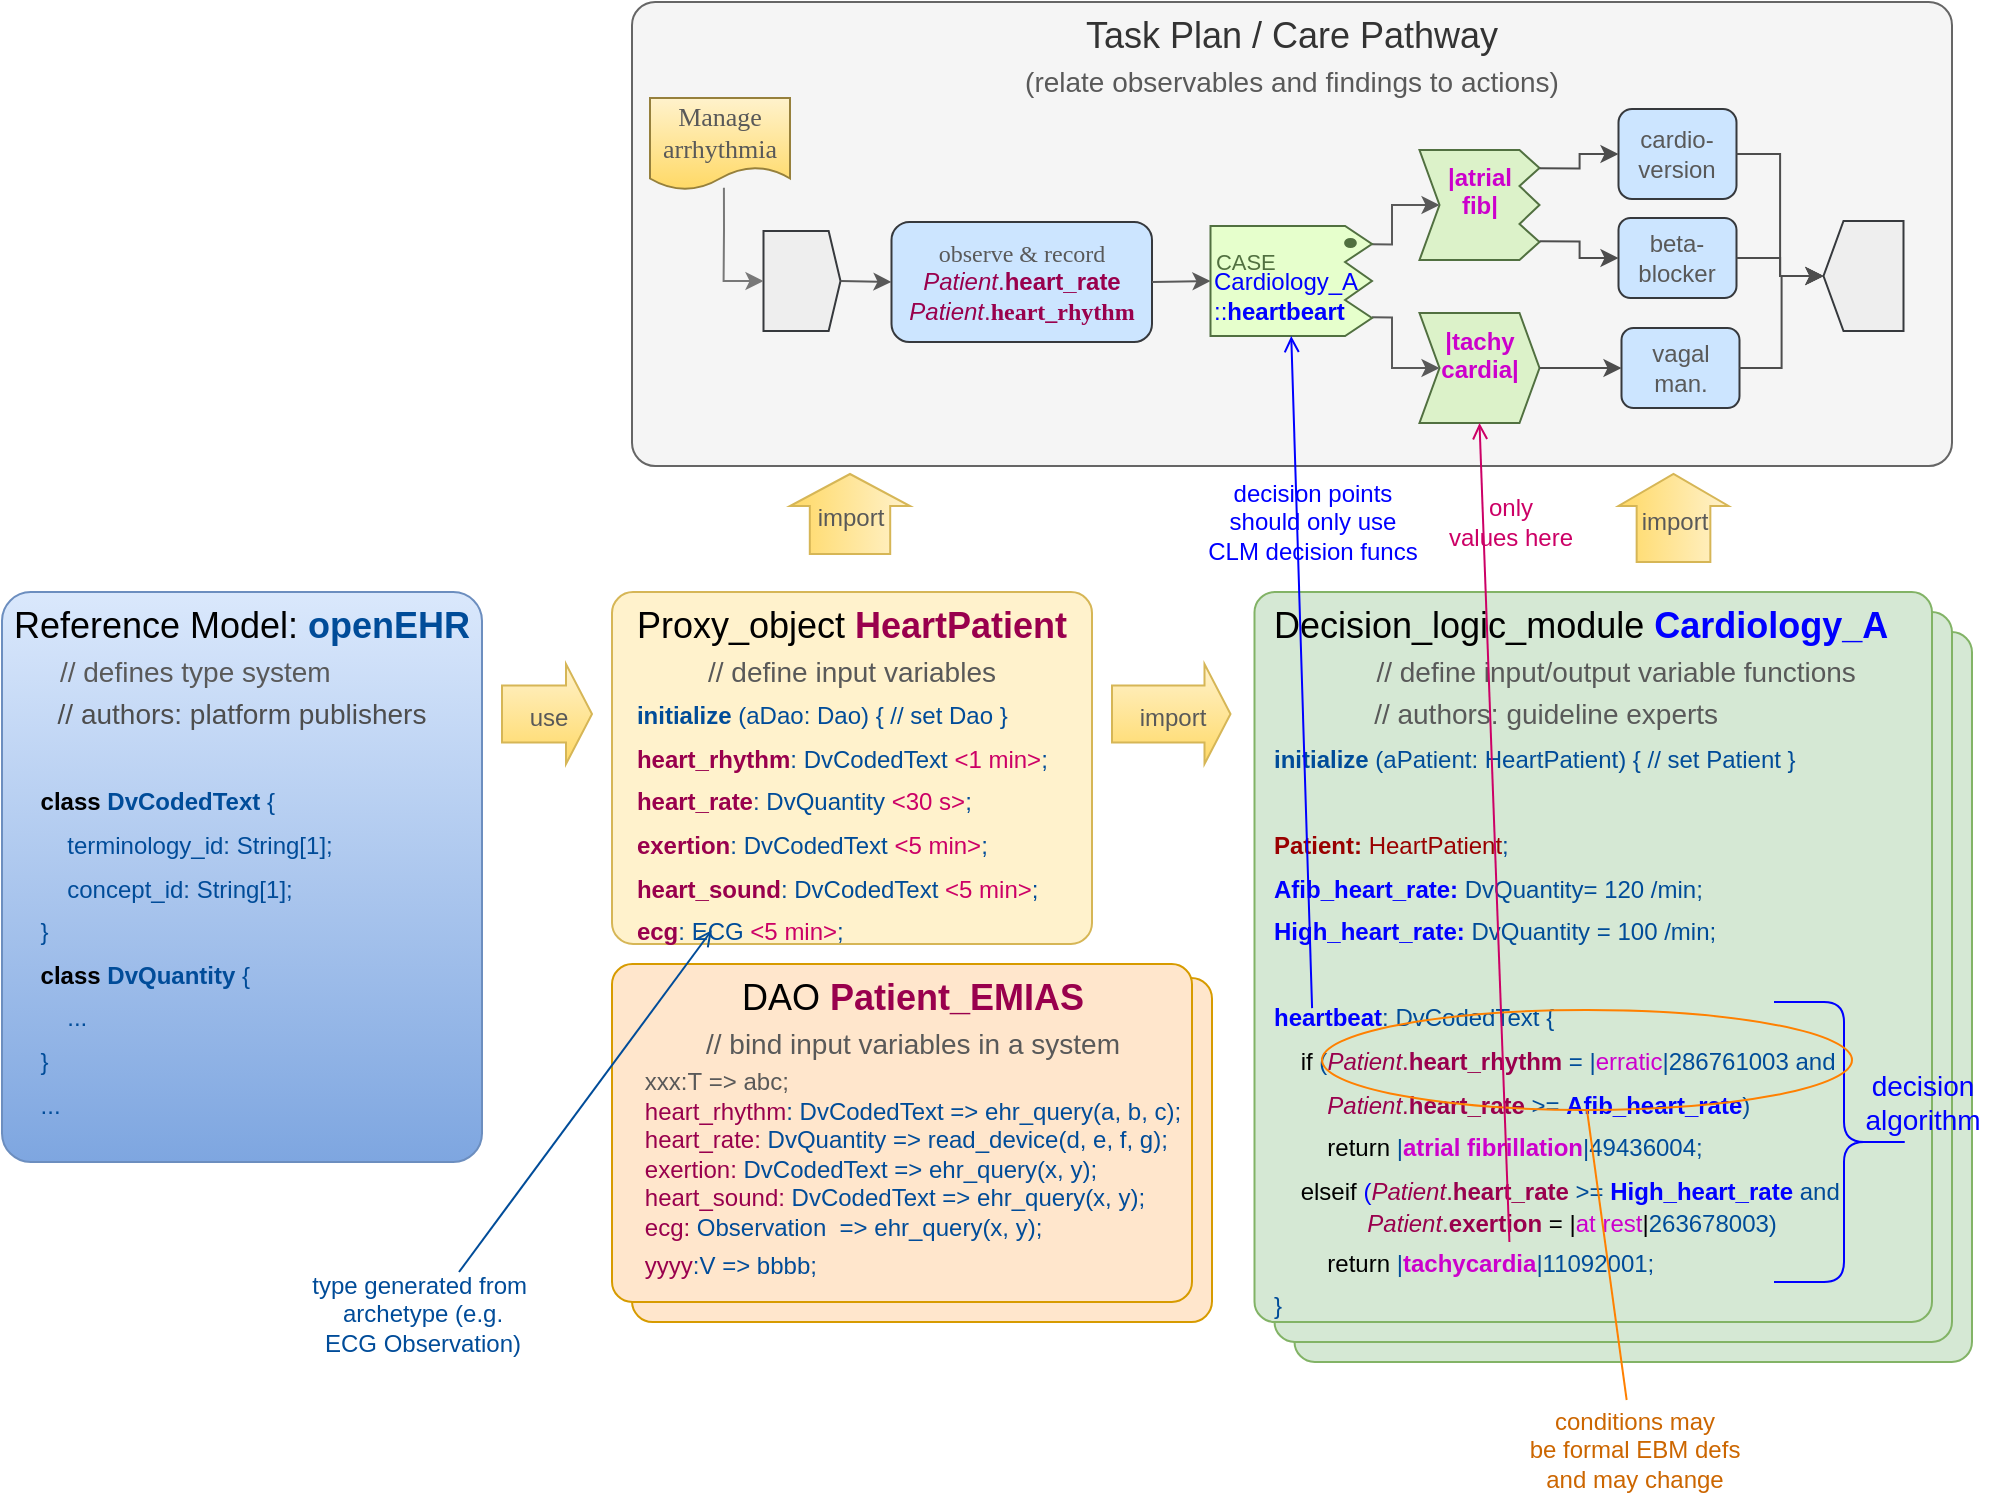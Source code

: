 <mxfile version="12.6.5" type="device"><diagram id="-mjmxiD4SZ3i_Z-_ZSI0" name="Page-1"><mxGraphModel dx="1368" dy="816" grid="1" gridSize="10" guides="1" tooltips="1" connect="1" arrows="1" fold="1" page="1" pageScale="1" pageWidth="1169" pageHeight="827" math="0" shadow="0"><root><mxCell id="0"/><mxCell id="1" parent="0"/><mxCell id="dO6ojmiXCGP0qlEIDVPj-22" value="" style="rounded=1;whiteSpace=wrap;html=1;fontSize=18;arcSize=6;verticalAlign=top;fillColor=#ffe6cc;strokeColor=#d79b00;" parent="1" vertex="1"><mxGeometry x="360" y="498" width="290" height="172" as="geometry"/></mxCell><mxCell id="dO6ojmiXCGP0qlEIDVPj-21" value="&lt;div&gt;&amp;nbsp; &amp;nbsp;Clinical Logic Module: &lt;b&gt;&lt;font color=&quot;#006600&quot;&gt;Cardiology_A&lt;/font&gt;&lt;/b&gt;&lt;/div&gt;&lt;font color=&quot;#595959&quot;&gt;&lt;div&gt;&lt;span style=&quot;font-size: 14px&quot;&gt;&amp;nbsp; &amp;nbsp; &amp;nbsp; &amp;nbsp; &amp;nbsp;(define input/output variable functions)&lt;/span&gt;&lt;/div&gt;&lt;/font&gt;&lt;div&gt;&lt;span style=&quot;font-size: 12px&quot;&gt;&lt;font color=&quot;#004c99&quot;&gt;Afib_heart_rate = 120;&lt;/font&gt;&lt;/span&gt;&lt;/div&gt;&lt;div&gt;&lt;span style=&quot;font-size: 12px&quot;&gt;&lt;font color=&quot;#004c99&quot;&gt;High_heart_rate = 100;&lt;/font&gt;&lt;/span&gt;&lt;/div&gt;&lt;div&gt;&lt;span style=&quot;font-size: 12px&quot;&gt;&lt;font color=&quot;#004c99&quot;&gt;&lt;br&gt;&lt;/font&gt;&lt;/span&gt;&lt;/div&gt;&lt;div&gt;&lt;span style=&quot;font-size: 12px&quot;&gt;&lt;font color=&quot;#004c99&quot;&gt;DvCodedText&amp;nbsp;&lt;/font&gt;&lt;b&gt;&lt;font color=&quot;#0000cc&quot;&gt;heartbeat&lt;/font&gt;&lt;/b&gt;&lt;font color=&quot;#004c99&quot;&gt;&amp;nbsp;{&lt;/font&gt;&lt;/span&gt;&lt;/div&gt;&lt;div&gt;&lt;span style=&quot;font-size: 12px&quot;&gt;&lt;font color=&quot;#004c99&quot;&gt;&amp;nbsp; &amp;nbsp; &lt;/font&gt;if&lt;font color=&quot;#004c99&quot;&gt; (&lt;/font&gt;&lt;font color=&quot;#99004d&quot;&gt;&lt;i&gt;Patient&lt;/i&gt;.&lt;b&gt;heart_rhythm&lt;/b&gt;&lt;/font&gt;&lt;font color=&quot;#004c99&quot;&gt; = |&lt;/font&gt;&lt;b&gt;&lt;font color=&quot;#cc00cc&quot;&gt;erratic&lt;/font&gt;&lt;/b&gt;&lt;font color=&quot;#004c99&quot;&gt;|286761003&amp;nbsp;&lt;/font&gt;&lt;/span&gt;&lt;span style=&quot;color: rgb(0 , 76 , 153) ; font-size: 12px&quot;&gt;and&amp;nbsp;&lt;/span&gt;&lt;/div&gt;&lt;div&gt;&lt;span style=&quot;font-size: 12px&quot;&gt;&lt;font color=&quot;#99004d&quot;&gt;&lt;i&gt;&amp;nbsp; &amp;nbsp; &amp;nbsp; &amp;nbsp; patient&lt;/i&gt;.&lt;/font&gt;&lt;/span&gt;&lt;b style=&quot;font-size: 12px&quot;&gt;&lt;font color=&quot;#99004d&quot;&gt;heart_rate&lt;/font&gt;&lt;/b&gt;&lt;font color=&quot;#004c99&quot; style=&quot;font-size: 12px&quot;&gt;&amp;nbsp;&amp;gt;= Afib_heart_rate)&lt;/font&gt;&lt;/div&gt;&lt;div&gt;&lt;font color=&quot;#004c99&quot; style=&quot;font-size: 12px&quot;&gt;&amp;nbsp; &amp;nbsp; &lt;/font&gt;&lt;font style=&quot;font-size: 12px&quot;&gt;then&lt;/font&gt;&lt;/div&gt;&lt;div&gt;&lt;font style=&quot;font-size: 12px&quot;&gt;&amp;nbsp; &amp;nbsp; &amp;nbsp; &amp;nbsp; Return&lt;font color=&quot;#004c99&quot;&gt; |&lt;/font&gt;&lt;b&gt;&lt;font color=&quot;#cc00cc&quot;&gt;atrial fibrillation&lt;/font&gt;&lt;/b&gt;&lt;font color=&quot;#004c99&quot;&gt;|49436004;&lt;/font&gt;&lt;/font&gt;&lt;/div&gt;&lt;div&gt;&lt;span style=&quot;font-size: 12px&quot;&gt;&lt;font color=&quot;#0000ff&quot;&gt;&amp;nbsp; &amp;nbsp; &lt;/font&gt;elseif&lt;font color=&quot;#0000ff&quot;&gt; (&lt;/font&gt;&lt;/span&gt;&lt;span style=&quot;color: rgb(153 , 0 , 77) ; font-size: 12px&quot;&gt;&lt;i&gt;Patient&lt;/i&gt;.&lt;/span&gt;&lt;b style=&quot;font-size: 12px&quot;&gt;&lt;font color=&quot;#99004d&quot;&gt;heart_rate&lt;/font&gt;&lt;/b&gt;&lt;span style=&quot;font-size: 12px&quot;&gt;&lt;font color=&quot;#004c99&quot;&gt;&amp;nbsp;&amp;gt;= High_heart_rate&amp;nbsp;&lt;/font&gt;&lt;/span&gt;&lt;span style=&quot;color: rgb(0 , 76 , 153) ; font-size: 12px&quot;&gt;and&amp;nbsp;&lt;/span&gt;&lt;/div&gt;&lt;span style=&quot;font-size: 12px&quot;&gt;&lt;div&gt;&lt;span style=&quot;color: rgb(153 , 0 , 77)&quot;&gt;&lt;i&gt;&amp;nbsp; &amp;nbsp; &amp;nbsp; &amp;nbsp; &amp;nbsp; &amp;nbsp; &amp;nbsp; Patient&lt;/i&gt;.&lt;/span&gt;&lt;b style=&quot;color: rgb(0 , 0 , 0)&quot;&gt;&lt;font color=&quot;#99004d&quot;&gt;exertion&lt;/font&gt;&lt;/b&gt;&lt;font color=&quot;#004c99&quot; style=&quot;color: rgb(0 , 0 , 0)&quot;&gt; = |&lt;/font&gt;&lt;b&gt;&lt;font color=&quot;#cc00cc&quot;&gt;at rest&lt;/font&gt;&lt;/b&gt;&lt;font color=&quot;#004c99&quot; style=&quot;color: rgb(0 , 0 , 0)&quot;&gt;|&lt;/font&gt;&lt;span style=&quot;color: rgb(0 , 76 , 153)&quot;&gt;263678003)&lt;br&gt;&amp;nbsp; &amp;nbsp; &lt;/span&gt;then&amp;nbsp; &amp;nbsp; &amp;nbsp; &amp;nbsp;&lt;/div&gt;&lt;/span&gt;&lt;span style=&quot;font-size: 12px&quot;&gt;&amp;nbsp; &amp;nbsp; &amp;nbsp; &amp;nbsp; Return&lt;/span&gt;&lt;font color=&quot;#004c99&quot; style=&quot;font-size: 12px&quot;&gt; |&lt;/font&gt;&lt;b style=&quot;font-size: 12px&quot;&gt;&lt;font color=&quot;#cc00cc&quot;&gt;tachycardia&lt;/font&gt;&lt;/b&gt;&lt;font color=&quot;#004c99&quot;&gt;&lt;span style=&quot;font-size: 12px&quot;&gt;|11092001;&lt;/span&gt;&lt;/font&gt;&lt;br&gt;&lt;font color=&quot;#004c99&quot; style=&quot;font-size: 12px&quot;&gt;}&lt;/font&gt;" style="rounded=1;whiteSpace=wrap;html=1;fontSize=18;arcSize=3;verticalAlign=top;fillColor=#d5e8d4;strokeColor=#82b366;align=left;spacingLeft=8;" parent="1" vertex="1"><mxGeometry x="691.25" y="325" width="338.75" height="365" as="geometry"/></mxCell><mxCell id="dO6ojmiXCGP0qlEIDVPj-20" value="&lt;div&gt;&amp;nbsp; &amp;nbsp;Clinical Logic Module: &lt;b&gt;&lt;font color=&quot;#006600&quot;&gt;Cardiology_A&lt;/font&gt;&lt;/b&gt;&lt;/div&gt;&lt;font color=&quot;#595959&quot;&gt;&lt;div&gt;&lt;span style=&quot;font-size: 14px&quot;&gt;&amp;nbsp; &amp;nbsp; &amp;nbsp; &amp;nbsp; &amp;nbsp;(define input/output variable functions)&lt;/span&gt;&lt;/div&gt;&lt;/font&gt;&lt;div&gt;&lt;span style=&quot;font-size: 12px&quot;&gt;&lt;font color=&quot;#004c99&quot;&gt;Afib_heart_rate = 120;&lt;/font&gt;&lt;/span&gt;&lt;/div&gt;&lt;div&gt;&lt;span style=&quot;font-size: 12px&quot;&gt;&lt;font color=&quot;#004c99&quot;&gt;High_heart_rate = 100;&lt;/font&gt;&lt;/span&gt;&lt;/div&gt;&lt;div&gt;&lt;span style=&quot;font-size: 12px&quot;&gt;&lt;font color=&quot;#004c99&quot;&gt;&lt;br&gt;&lt;/font&gt;&lt;/span&gt;&lt;/div&gt;&lt;div&gt;&lt;span style=&quot;font-size: 12px&quot;&gt;&lt;font color=&quot;#004c99&quot;&gt;DvCodedText&amp;nbsp;&lt;/font&gt;&lt;b&gt;&lt;font color=&quot;#0000cc&quot;&gt;heartbeat&lt;/font&gt;&lt;/b&gt;&lt;font color=&quot;#004c99&quot;&gt;&amp;nbsp;{&lt;/font&gt;&lt;/span&gt;&lt;/div&gt;&lt;div&gt;&lt;span style=&quot;font-size: 12px&quot;&gt;&lt;font color=&quot;#004c99&quot;&gt;&amp;nbsp; &amp;nbsp; &lt;/font&gt;if&lt;font color=&quot;#004c99&quot;&gt; (&lt;/font&gt;&lt;font color=&quot;#99004d&quot;&gt;&lt;i&gt;Patient&lt;/i&gt;.&lt;b&gt;heart_rhythm&lt;/b&gt;&lt;/font&gt;&lt;font color=&quot;#004c99&quot;&gt; = |&lt;/font&gt;&lt;b&gt;&lt;font color=&quot;#cc00cc&quot;&gt;erratic&lt;/font&gt;&lt;/b&gt;&lt;font color=&quot;#004c99&quot;&gt;|286761003&amp;nbsp;&lt;/font&gt;&lt;/span&gt;&lt;span style=&quot;color: rgb(0 , 76 , 153) ; font-size: 12px&quot;&gt;and&amp;nbsp;&lt;/span&gt;&lt;/div&gt;&lt;div&gt;&lt;span style=&quot;font-size: 12px&quot;&gt;&lt;font color=&quot;#99004d&quot;&gt;&lt;i&gt;&amp;nbsp; &amp;nbsp; &amp;nbsp; &amp;nbsp; patient&lt;/i&gt;.&lt;/font&gt;&lt;/span&gt;&lt;b style=&quot;font-size: 12px&quot;&gt;&lt;font color=&quot;#99004d&quot;&gt;heart_rate&lt;/font&gt;&lt;/b&gt;&lt;font color=&quot;#004c99&quot; style=&quot;font-size: 12px&quot;&gt;&amp;nbsp;&amp;gt;= Afib_heart_rate)&lt;/font&gt;&lt;/div&gt;&lt;div&gt;&lt;font color=&quot;#004c99&quot; style=&quot;font-size: 12px&quot;&gt;&amp;nbsp; &amp;nbsp; &lt;/font&gt;&lt;font style=&quot;font-size: 12px&quot;&gt;then&lt;/font&gt;&lt;/div&gt;&lt;div&gt;&lt;font style=&quot;font-size: 12px&quot;&gt;&amp;nbsp; &amp;nbsp; &amp;nbsp; &amp;nbsp; Return&lt;font color=&quot;#004c99&quot;&gt; |&lt;/font&gt;&lt;b&gt;&lt;font color=&quot;#cc00cc&quot;&gt;atrial fibrillation&lt;/font&gt;&lt;/b&gt;&lt;font color=&quot;#004c99&quot;&gt;|49436004;&lt;/font&gt;&lt;/font&gt;&lt;/div&gt;&lt;div&gt;&lt;span style=&quot;font-size: 12px&quot;&gt;&lt;font color=&quot;#0000ff&quot;&gt;&amp;nbsp; &amp;nbsp; &lt;/font&gt;elseif&lt;font color=&quot;#0000ff&quot;&gt; (&lt;/font&gt;&lt;/span&gt;&lt;span style=&quot;color: rgb(153 , 0 , 77) ; font-size: 12px&quot;&gt;&lt;i&gt;Patient&lt;/i&gt;.&lt;/span&gt;&lt;b style=&quot;font-size: 12px&quot;&gt;&lt;font color=&quot;#99004d&quot;&gt;heart_rate&lt;/font&gt;&lt;/b&gt;&lt;span style=&quot;font-size: 12px&quot;&gt;&lt;font color=&quot;#004c99&quot;&gt;&amp;nbsp;&amp;gt;= High_heart_rate&amp;nbsp;&lt;/font&gt;&lt;/span&gt;&lt;span style=&quot;color: rgb(0 , 76 , 153) ; font-size: 12px&quot;&gt;and&amp;nbsp;&lt;/span&gt;&lt;/div&gt;&lt;span style=&quot;font-size: 12px&quot;&gt;&lt;div&gt;&lt;span style=&quot;color: rgb(153 , 0 , 77)&quot;&gt;&lt;i&gt;&amp;nbsp; &amp;nbsp; &amp;nbsp; &amp;nbsp; &amp;nbsp; &amp;nbsp; &amp;nbsp; Patient&lt;/i&gt;.&lt;/span&gt;&lt;b style=&quot;color: rgb(0 , 0 , 0)&quot;&gt;&lt;font color=&quot;#99004d&quot;&gt;exertion&lt;/font&gt;&lt;/b&gt;&lt;font color=&quot;#004c99&quot; style=&quot;color: rgb(0 , 0 , 0)&quot;&gt; = |&lt;/font&gt;&lt;b&gt;&lt;font color=&quot;#cc00cc&quot;&gt;at rest&lt;/font&gt;&lt;/b&gt;&lt;font color=&quot;#004c99&quot; style=&quot;color: rgb(0 , 0 , 0)&quot;&gt;|&lt;/font&gt;&lt;span style=&quot;color: rgb(0 , 76 , 153)&quot;&gt;263678003)&lt;br&gt;&amp;nbsp; &amp;nbsp; &lt;/span&gt;then&amp;nbsp; &amp;nbsp; &amp;nbsp; &amp;nbsp;&lt;/div&gt;&lt;/span&gt;&lt;span style=&quot;font-size: 12px&quot;&gt;&amp;nbsp; &amp;nbsp; &amp;nbsp; &amp;nbsp; Return&lt;/span&gt;&lt;font color=&quot;#004c99&quot; style=&quot;font-size: 12px&quot;&gt; |&lt;/font&gt;&lt;b style=&quot;font-size: 12px&quot;&gt;&lt;font color=&quot;#cc00cc&quot;&gt;tachycardia&lt;/font&gt;&lt;/b&gt;&lt;font color=&quot;#004c99&quot;&gt;&lt;span style=&quot;font-size: 12px&quot;&gt;|11092001;&lt;/span&gt;&lt;/font&gt;&lt;br&gt;&lt;font color=&quot;#004c99&quot; style=&quot;font-size: 12px&quot;&gt;}&lt;/font&gt;" style="rounded=1;whiteSpace=wrap;html=1;fontSize=18;arcSize=3;verticalAlign=top;fillColor=#d5e8d4;strokeColor=#82b366;align=left;spacingLeft=8;" parent="1" vertex="1"><mxGeometry x="681.25" y="315" width="338.75" height="365" as="geometry"/></mxCell><mxCell id="RvP3062w9t06JpOHgTbH-61" value="Proxy_object&amp;nbsp;&lt;font color=&quot;#99004d&quot;&gt;&lt;b&gt;HeartPatient&lt;/b&gt;&lt;/font&gt;&lt;br&gt;&lt;font style=&quot;font-size: 14px&quot; color=&quot;#595959&quot;&gt;// define input variables&lt;/font&gt;&lt;br&gt;&lt;div style=&quot;text-align: left&quot;&gt;&lt;span style=&quot;font-size: 12px&quot;&gt;&lt;font color=&quot;#004c99&quot;&gt;&lt;b&gt;initialize&lt;/b&gt;&amp;nbsp;(aDao: Dao) { // set Dao&amp;nbsp;&lt;/font&gt;&lt;/span&gt;&lt;span style=&quot;color: rgb(0 , 76 , 153) ; font-size: 12px&quot;&gt;}&lt;/span&gt;&lt;/div&gt;&lt;div style=&quot;text-align: left&quot;&gt;&lt;b style=&quot;font-size: 12px ; color: rgb(153 , 0 , 77)&quot;&gt;heart_rhythm&lt;/b&gt;&lt;span style=&quot;color: rgb(0 , 76 , 153) ; font-size: 12px&quot;&gt;:&amp;nbsp;&lt;/span&gt;&lt;span style=&quot;color: rgb(0 , 76 , 153) ; font-size: 12px&quot;&gt;DvCodedText&lt;/span&gt;&lt;b style=&quot;font-size: 12px ; color: rgb(153 , 0 , 77)&quot;&gt;&amp;nbsp;&lt;/b&gt;&lt;font color=&quot;#cc0066&quot; style=&quot;font-size: 12px&quot;&gt;&amp;lt;1 min&amp;gt;&lt;/font&gt;&lt;font color=&quot;#004c99&quot; style=&quot;color: rgb(0 , 76 , 153) ; font-size: 12px&quot;&gt;;&lt;br&gt;&lt;/font&gt;&lt;b style=&quot;font-size: 12px ; color: rgb(153 , 0 , 77)&quot;&gt;heart_rate&lt;/b&gt;&lt;span style=&quot;color: rgb(0 , 76 , 153) ; font-size: 12px&quot;&gt;:&amp;nbsp;&lt;/span&gt;&lt;span style=&quot;color: rgb(0 , 76 , 153) ; font-size: 12px&quot;&gt;DvQuantity&lt;/span&gt;&lt;b style=&quot;font-size: 12px ; color: rgb(153 , 0 , 77)&quot;&gt;&amp;nbsp;&lt;/b&gt;&lt;font color=&quot;#cc0066&quot; style=&quot;font-size: 12px&quot;&gt;&amp;lt;30 s&amp;gt;&lt;/font&gt;&lt;font color=&quot;#004c99&quot; style=&quot;color: rgb(0 , 76 , 153) ; font-size: 12px&quot;&gt;;&lt;br&gt;&lt;/font&gt;&lt;b style=&quot;font-size: 12px ; color: rgb(153 , 0 , 77)&quot;&gt;exertion&lt;/b&gt;&lt;span style=&quot;color: rgb(0 , 76 , 153) ; font-size: 12px&quot;&gt;:&amp;nbsp;&lt;/span&gt;&lt;span style=&quot;color: rgb(0 , 76 , 153) ; font-size: 12px&quot;&gt;DvCodedText&lt;/span&gt;&lt;span style=&quot;font-size: 12px ; color: rgb(153 , 0 , 77)&quot;&gt;&amp;nbsp;&lt;/span&gt;&lt;font color=&quot;#cc0066&quot; style=&quot;font-size: 12px&quot;&gt;&amp;lt;5 min&amp;gt;&lt;/font&gt;&lt;font color=&quot;#004c99&quot; style=&quot;color: rgb(0 , 76 , 153) ; font-size: 12px&quot;&gt;;&lt;/font&gt;&lt;span style=&quot;color: rgb(0 , 76 , 153) ; font-size: 12px&quot;&gt;&lt;br&gt;&lt;/span&gt;&lt;b style=&quot;font-size: 12px ; color: rgb(153 , 0 , 77)&quot;&gt;heart_sound&lt;/b&gt;&lt;span style=&quot;color: rgb(0 , 76 , 153) ; font-size: 12px&quot;&gt;:&amp;nbsp;&lt;/span&gt;&lt;font color=&quot;#004c99&quot; style=&quot;color: rgb(0 , 76 , 153) ; font-size: 12px&quot;&gt;DvCodedText&lt;/font&gt;&lt;span style=&quot;font-size: 12px ; color: rgb(153 , 0 , 77)&quot;&gt;&amp;nbsp;&lt;/span&gt;&lt;font color=&quot;#cc0066&quot; style=&quot;font-size: 12px&quot;&gt;&amp;lt;5 min&amp;gt;&lt;/font&gt;&lt;font color=&quot;#004c99&quot; style=&quot;color: rgb(0 , 76 , 153) ; font-size: 12px&quot;&gt;;&lt;br&gt;&lt;/font&gt;&lt;b style=&quot;font-size: 12px ; color: rgb(153 , 0 , 77)&quot;&gt;ecg&lt;/b&gt;&lt;span style=&quot;color: rgb(0 , 76 , 153) ; font-size: 12px&quot;&gt;:&amp;nbsp;&lt;/span&gt;&lt;span style=&quot;color: rgb(0 , 76 , 153) ; font-size: 12px&quot;&gt;ECG&lt;/span&gt;&lt;span style=&quot;font-size: 12px ; color: rgb(153 , 0 , 77)&quot;&gt;&amp;nbsp;&lt;/span&gt;&lt;font color=&quot;#cc0066&quot; style=&quot;font-size: 12px&quot;&gt;&amp;lt;5 min&amp;gt;&lt;/font&gt;&lt;font color=&quot;#004c99&quot; style=&quot;color: rgb(0 , 76 , 153) ; font-size: 12px&quot;&gt;;&lt;/font&gt;&lt;span style=&quot;color: rgb(0 , 76 , 153) ; font-size: 12px&quot;&gt;&lt;br&gt;&lt;/span&gt;&lt;/div&gt;&lt;div style=&quot;text-align: left&quot;&gt;&lt;br&gt;&lt;/div&gt;" style="rounded=1;whiteSpace=wrap;html=1;fontSize=18;arcSize=6;verticalAlign=top;fillColor=#fff2cc;strokeColor=#d6b656;" parent="1" vertex="1"><mxGeometry x="350" y="305" width="240" height="176" as="geometry"/></mxCell><mxCell id="RvP3062w9t06JpOHgTbH-62" value="&lt;font style=&quot;font-size: 12px&quot;&gt;import&lt;/font&gt;" style="html=1;shadow=0;dashed=0;align=center;verticalAlign=middle;shape=mxgraph.arrows2.arrow;dy=0.33;dx=16;direction=south;notch=0;fontSize=18;fillColor=#fff2cc;strokeColor=#d6b656;gradientColor=#ffd966;fontColor=#595959;flipV=1;" parent="1" vertex="1"><mxGeometry x="853.25" y="246" width="55" height="44" as="geometry"/></mxCell><mxCell id="RvP3062w9t06JpOHgTbH-63" value="&lt;font style=&quot;font-size: 12px&quot;&gt;import&lt;/font&gt;" style="html=1;shadow=0;dashed=0;align=center;verticalAlign=middle;shape=mxgraph.arrows2.arrow;dy=0.43;dx=13;notch=0;fontSize=18;gradientColor=#ffd966;fillColor=#fff2cc;strokeColor=#d6b656;fontColor=#595959;" parent="1" vertex="1"><mxGeometry x="600" y="341" width="59.25" height="50" as="geometry"/></mxCell><mxCell id="RvP3062w9t06JpOHgTbH-65" value="&lt;font style=&quot;font-size: 12px&quot;&gt;import&lt;/font&gt;" style="html=1;shadow=0;dashed=0;align=center;verticalAlign=middle;shape=mxgraph.arrows2.arrow;dy=0.33;dx=16;direction=south;notch=0;fontSize=18;fillColor=#fff2cc;strokeColor=#d6b656;gradientColor=#ffd966;fontColor=#595959;flipV=1;" parent="1" vertex="1"><mxGeometry x="439" y="246" width="60" height="40" as="geometry"/></mxCell><mxCell id="RvP3062w9t06JpOHgTbH-68" value="Reference Model: &lt;b&gt;&lt;font color=&quot;#004c99&quot;&gt;openEHR&lt;/font&gt;&lt;/b&gt;&lt;br&gt;&lt;font style=&quot;font-size: 14px&quot; color=&quot;#595959&quot;&gt;// defines type system&amp;nbsp; &amp;nbsp; &amp;nbsp; &amp;nbsp; &amp;nbsp; &amp;nbsp;&amp;nbsp;&lt;br&gt;&lt;/font&gt;&lt;font style=&quot;font-size: 14px&quot; color=&quot;#4d4d4d&quot;&gt;// authors: platform publishers&lt;/font&gt;&lt;br&gt;&lt;div style=&quot;text-align: left&quot;&gt;&lt;b style=&quot;font-size: 12px&quot;&gt;&lt;font color=&quot;#99004d&quot;&gt;&lt;br&gt;&lt;/font&gt;&lt;/b&gt;&lt;/div&gt;&lt;div style=&quot;text-align: left&quot;&gt;&lt;b style=&quot;font-size: 12px&quot;&gt;&lt;font color=&quot;#99004d&quot;&gt;&amp;nbsp; &amp;nbsp;&amp;nbsp;&lt;/font&gt;class&lt;font color=&quot;#99004d&quot;&gt;&amp;nbsp;&lt;/font&gt;&lt;/b&gt;&lt;b style=&quot;font-size: 12px&quot;&gt;&lt;font color=&quot;#004c99&quot;&gt;DvCodedText&lt;/font&gt;&lt;/b&gt;&lt;font color=&quot;#004c99&quot; style=&quot;font-size: 12px&quot;&gt;&amp;nbsp;{&lt;/font&gt;&lt;br&gt;&lt;/div&gt;&lt;div style=&quot;text-align: left&quot;&gt;&lt;span style=&quot;font-size: 12px&quot;&gt;&lt;font color=&quot;#004c99&quot;&gt;&amp;nbsp; &amp;nbsp; &amp;nbsp; &amp;nbsp; terminology_id: String[1];&lt;/font&gt;&lt;/span&gt;&lt;/div&gt;&lt;div style=&quot;text-align: left&quot;&gt;&lt;span style=&quot;font-size: 12px&quot;&gt;&lt;font color=&quot;#004c99&quot;&gt;&amp;nbsp; &amp;nbsp; &amp;nbsp; &amp;nbsp; concept_id: String[1];&lt;/font&gt;&lt;/span&gt;&lt;/div&gt;&lt;div style=&quot;text-align: left&quot;&gt;&lt;span style=&quot;font-size: 12px&quot;&gt;&lt;font color=&quot;#004c99&quot;&gt;&amp;nbsp; &amp;nbsp; }&lt;/font&gt;&lt;/span&gt;&lt;/div&gt;&lt;div style=&quot;text-align: left&quot;&gt;&lt;span style=&quot;font-size: 12px&quot;&gt;&lt;b&gt;&lt;font color=&quot;#99004d&quot;&gt;&amp;nbsp; &amp;nbsp;&amp;nbsp;&lt;/font&gt;&lt;/b&gt;&lt;/span&gt;&lt;b style=&quot;font-size: 12px&quot;&gt;class&lt;/b&gt;&lt;span style=&quot;font-size: 12px&quot;&gt;&lt;font color=&quot;#004c99&quot;&gt;&amp;nbsp;&lt;/font&gt;&lt;b&gt;&lt;font color=&quot;#004c99&quot;&gt;DvQuantity&lt;/font&gt;&lt;/b&gt;&lt;font color=&quot;#004c99&quot;&gt; {&lt;/font&gt;&lt;/span&gt;&lt;/div&gt;&lt;div style=&quot;text-align: left&quot;&gt;&lt;span style=&quot;font-size: 12px&quot;&gt;&lt;font color=&quot;#004c99&quot;&gt;&amp;nbsp; &amp;nbsp; &amp;nbsp; &amp;nbsp; ...&lt;/font&gt;&lt;/span&gt;&lt;/div&gt;&lt;div style=&quot;text-align: left&quot;&gt;&lt;span style=&quot;font-size: 12px&quot;&gt;&lt;font color=&quot;#004c99&quot;&gt;&amp;nbsp; &amp;nbsp; }&lt;/font&gt;&lt;/span&gt;&lt;/div&gt;&lt;div style=&quot;text-align: left&quot;&gt;&lt;span style=&quot;font-size: 12px&quot;&gt;&lt;font color=&quot;#004c99&quot;&gt;&amp;nbsp; &amp;nbsp; ...&lt;/font&gt;&lt;/span&gt;&lt;/div&gt;" style="rounded=1;whiteSpace=wrap;html=1;fontSize=18;arcSize=6;verticalAlign=top;fillColor=#dae8fc;strokeColor=#6c8ebf;gradientColor=#7ea6e0;" parent="1" vertex="1"><mxGeometry x="45" y="305" width="240" height="285" as="geometry"/></mxCell><mxCell id="RvP3062w9t06JpOHgTbH-69" value="&lt;font style=&quot;font-size: 12px&quot;&gt;use&lt;/font&gt;" style="html=1;shadow=0;dashed=0;align=center;verticalAlign=middle;shape=mxgraph.arrows2.arrow;dy=0.43;dx=13;notch=0;fontSize=18;gradientColor=#ffd966;fillColor=#fff2cc;strokeColor=#d6b656;fontColor=#595959;" parent="1" vertex="1"><mxGeometry x="295" y="341" width="45" height="50" as="geometry"/></mxCell><mxCell id="RvP3062w9t06JpOHgTbH-71" value="&lt;div style=&quot;text-align: center&quot;&gt;Decision_logic_module&amp;nbsp;&lt;b&gt;&lt;font color=&quot;#0000ff&quot;&gt;Cardiology_A&lt;/font&gt;&lt;/b&gt;&lt;/div&gt;&lt;font color=&quot;#595959&quot;&gt;&lt;div style=&quot;text-align: center&quot;&gt;&lt;span style=&quot;font-size: 14px&quot;&gt;&amp;nbsp; &amp;nbsp; &amp;nbsp; &amp;nbsp; &amp;nbsp;// define input/output variable functions&lt;/span&gt;&lt;/div&gt;&lt;div style=&quot;text-align: center&quot;&gt;&lt;span style=&quot;font-size: 14px&quot;&gt;// authors: guideline experts&amp;nbsp; &amp;nbsp; &amp;nbsp; &amp;nbsp; &amp;nbsp;&lt;/span&gt;&lt;/div&gt;&lt;/font&gt;&lt;div&gt;&lt;div&gt;&lt;span style=&quot;font-size: 12px&quot;&gt;&lt;font color=&quot;#004c99&quot;&gt;&lt;b&gt;initialize&lt;/b&gt;&amp;nbsp;(aPatient: HeartPatient) { // set Patient&amp;nbsp;&lt;/font&gt;&lt;/span&gt;&lt;span style=&quot;color: rgb(0 , 76 , 153) ; font-size: 12px&quot;&gt;}&lt;/span&gt;&lt;/div&gt;&lt;/div&gt;&lt;div&gt;&lt;span style=&quot;color: rgb(0 , 76 , 153) ; font-size: 12px&quot;&gt;&lt;br&gt;&lt;/span&gt;&lt;/div&gt;&lt;div&gt;&lt;span style=&quot;font-size: 12px&quot;&gt;&lt;font color=&quot;#990000&quot;&gt;&lt;b&gt;Patient: &lt;/b&gt;HeartPatient&lt;/font&gt;&lt;font color=&quot;#004c99&quot;&gt;;&lt;/font&gt;&lt;/span&gt;&lt;/div&gt;&lt;b style=&quot;font-size: 12px&quot;&gt;&lt;font color=&quot;#0000ff&quot;&gt;Afib_heart_rate:&amp;nbsp;&lt;/font&gt;&lt;/b&gt;&lt;span style=&quot;color: rgb(0 , 76 , 153) ; font-size: 12px&quot;&gt;DvQuantity&lt;/span&gt;&lt;span style=&quot;color: rgb(0 , 76 , 153) ; font-size: 12px&quot;&gt;= 120 /min;&lt;/span&gt;&lt;span style=&quot;color: rgb(0 , 76 , 153) ; font-size: 12px&quot;&gt;&lt;br&gt;&lt;/span&gt;&lt;span style=&quot;font-size: 12px&quot;&gt;&lt;b&gt;&lt;font color=&quot;#0000ff&quot;&gt;High_heart_rate:&amp;nbsp;&lt;/font&gt;&lt;/b&gt;&lt;/span&gt;&lt;span style=&quot;color: rgb(0 , 76 , 153) ; font-size: 12px&quot;&gt;DvQuantity&lt;/span&gt;&lt;span style=&quot;font-size: 12px&quot;&gt;&lt;font color=&quot;#004c99&quot;&gt;&amp;nbsp;= 100 /min;&lt;/font&gt;&lt;br&gt;&lt;/span&gt;&lt;span style=&quot;font-size: 12px&quot;&gt;&lt;br&gt;&lt;/span&gt;&lt;div&gt;&lt;span style=&quot;font-size: 12px&quot;&gt;&lt;b style=&quot;color: rgb(0 , 0 , 255)&quot;&gt;heartbeat&lt;/b&gt;&lt;font color=&quot;#004c99&quot;&gt;: DvCodedText&amp;nbsp;{&lt;/font&gt;&lt;/span&gt;&lt;/div&gt;&lt;div&gt;&lt;span style=&quot;font-size: 12px&quot;&gt;&lt;font color=&quot;#004c99&quot;&gt;&amp;nbsp; &amp;nbsp; &lt;/font&gt;if&lt;font color=&quot;#004c99&quot;&gt; (&lt;/font&gt;&lt;font color=&quot;#99004d&quot;&gt;&lt;i&gt;Patient&lt;/i&gt;.&lt;b&gt;heart_rhythm&lt;/b&gt;&lt;/font&gt;&lt;font color=&quot;#004c99&quot;&gt; = |&lt;/font&gt;&lt;font color=&quot;#cc00cc&quot;&gt;erratic&lt;/font&gt;&lt;font color=&quot;#004c99&quot;&gt;|286761003&amp;nbsp;&lt;/font&gt;&lt;/span&gt;&lt;span style=&quot;color: rgb(0 , 76 , 153) ; font-size: 12px&quot;&gt;and&amp;nbsp;&lt;/span&gt;&lt;/div&gt;&lt;div&gt;&lt;span style=&quot;font-size: 12px&quot;&gt;&lt;font color=&quot;#99004d&quot;&gt;&lt;i&gt;&amp;nbsp; &amp;nbsp; &amp;nbsp; &amp;nbsp; Patient&lt;/i&gt;.&lt;/font&gt;&lt;/span&gt;&lt;b style=&quot;font-size: 12px&quot;&gt;&lt;font color=&quot;#99004d&quot;&gt;heart_rate&lt;/font&gt;&lt;/b&gt;&lt;font style=&quot;font-size: 12px&quot;&gt;&lt;font color=&quot;#004c99&quot;&gt;&amp;nbsp;&amp;gt;= &lt;/font&gt;&lt;b&gt;&lt;font color=&quot;#0000ff&quot;&gt;Afib_heart_rate&lt;/font&gt;&lt;/b&gt;&lt;font color=&quot;#004c99&quot;&gt;)&lt;/font&gt;&lt;/font&gt;&lt;/div&gt;&lt;div&gt;&lt;span style=&quot;font-size: 12px&quot;&gt;&amp;nbsp; &amp;nbsp; &amp;nbsp; &amp;nbsp; return&lt;/span&gt;&lt;font color=&quot;#004c99&quot; style=&quot;font-size: 12px&quot;&gt; |&lt;/font&gt;&lt;b style=&quot;font-size: 12px&quot;&gt;&lt;font color=&quot;#cc00cc&quot;&gt;atrial fibrillation&lt;/font&gt;&lt;/b&gt;&lt;font color=&quot;#004c99&quot; style=&quot;font-size: 12px&quot;&gt;|49436004;&lt;/font&gt;&lt;br&gt;&lt;/div&gt;&lt;div&gt;&lt;span style=&quot;font-size: 12px&quot;&gt;&lt;font color=&quot;#0000ff&quot;&gt;&amp;nbsp; &amp;nbsp; &lt;/font&gt;elseif&lt;font color=&quot;#0000ff&quot;&gt; (&lt;/font&gt;&lt;/span&gt;&lt;span style=&quot;color: rgb(153 , 0 , 77) ; font-size: 12px&quot;&gt;&lt;i&gt;Patient&lt;/i&gt;.&lt;/span&gt;&lt;b style=&quot;font-size: 12px&quot;&gt;&lt;font color=&quot;#99004d&quot;&gt;heart_rate&lt;/font&gt;&lt;/b&gt;&lt;span style=&quot;font-size: 12px&quot;&gt;&lt;font color=&quot;#004c99&quot;&gt;&amp;nbsp;&amp;gt;= &lt;/font&gt;&lt;b&gt;&lt;font color=&quot;#0000ff&quot;&gt;High_heart_rate&lt;/font&gt;&lt;/b&gt;&lt;font color=&quot;#004c99&quot;&gt;&amp;nbsp;&lt;/font&gt;&lt;/span&gt;&lt;span style=&quot;color: rgb(0 , 76 , 153) ; font-size: 12px&quot;&gt;and&amp;nbsp;&lt;/span&gt;&lt;/div&gt;&lt;span style=&quot;font-size: 12px&quot;&gt;&lt;div&gt;&lt;span style=&quot;color: rgb(153 , 0 , 77)&quot;&gt;&lt;i&gt;&amp;nbsp; &amp;nbsp; &amp;nbsp; &amp;nbsp; &amp;nbsp; &amp;nbsp; &amp;nbsp; Patient&lt;/i&gt;.&lt;/span&gt;&lt;b style=&quot;color: rgb(0 , 0 , 0)&quot;&gt;&lt;font color=&quot;#99004d&quot;&gt;exertion&lt;/font&gt;&lt;/b&gt;&lt;font color=&quot;#004c99&quot; style=&quot;color: rgb(0 , 0 , 0)&quot;&gt; = |&lt;/font&gt;&lt;font color=&quot;#cc00cc&quot;&gt;at rest&lt;/font&gt;&lt;font color=&quot;#004c99&quot; style=&quot;color: rgb(0 , 0 , 0)&quot;&gt;|&lt;/font&gt;&lt;span style=&quot;color: rgb(0 , 76 , 153)&quot;&gt;263678003)&lt;br&gt;&lt;/span&gt;&lt;/div&gt;&lt;/span&gt;&lt;span style=&quot;font-size: 12px&quot;&gt;&amp;nbsp; &amp;nbsp; &amp;nbsp; &amp;nbsp; return&lt;/span&gt;&lt;font color=&quot;#004c99&quot; style=&quot;font-size: 12px&quot;&gt; |&lt;/font&gt;&lt;b style=&quot;font-size: 12px&quot;&gt;&lt;font color=&quot;#cc00cc&quot;&gt;tachycardia&lt;/font&gt;&lt;/b&gt;&lt;font color=&quot;#004c99&quot;&gt;&lt;span style=&quot;font-size: 12px&quot;&gt;|11092001;&lt;/span&gt;&lt;/font&gt;&lt;br&gt;&lt;font color=&quot;#004c99&quot; style=&quot;font-size: 12px&quot;&gt;}&lt;/font&gt;" style="rounded=1;whiteSpace=wrap;html=1;fontSize=18;arcSize=3;verticalAlign=top;fillColor=#d5e8d4;strokeColor=#82b366;align=left;spacingLeft=8;" parent="1" vertex="1"><mxGeometry x="671.25" y="305" width="338.75" height="365" as="geometry"/></mxCell><mxCell id="RvP3062w9t06JpOHgTbH-34" value="Task Plan / Care Pathway&lt;br&gt;&lt;font style=&quot;font-size: 14px&quot; color=&quot;#595959&quot;&gt;(relate observables and findings to actions)&lt;/font&gt;" style="rounded=1;whiteSpace=wrap;html=1;fontSize=18;arcSize=5;fillColor=#f5f5f5;strokeColor=#666666;verticalAlign=top;fontColor=#333333;" parent="1" vertex="1"><mxGeometry x="360" y="10" width="660" height="232" as="geometry"/></mxCell><mxCell id="RvP3062w9t06JpOHgTbH-6" value="observe &amp;amp; record&lt;br&gt;&lt;span style=&quot;font-family: &amp;#34;helvetica&amp;#34; ; text-align: left ; color: rgb(153 , 0 , 77)&quot;&gt;&lt;i&gt;Patient&lt;/i&gt;.&lt;/span&gt;&lt;b style=&quot;color: rgb(0 , 0 , 0) ; font-family: &amp;#34;helvetica&amp;#34; ; text-align: left&quot;&gt;&lt;font color=&quot;#99004d&quot;&gt;heart_rate&lt;/font&gt;&lt;/b&gt;&lt;b&gt;&lt;font color=&quot;#99004d&quot;&gt;&lt;br&gt;&lt;/font&gt;&lt;/b&gt;&lt;i style=&quot;color: rgb(153 , 0 , 77) ; font-family: &amp;#34;helvetica&amp;#34; ; text-align: left&quot;&gt;Patient&lt;/i&gt;&lt;span style=&quot;color: rgb(153 , 0 , 77) ; font-family: &amp;#34;helvetica&amp;#34; ; text-align: left&quot;&gt;.&lt;/span&gt;&lt;b&gt;&lt;font color=&quot;#99004d&quot;&gt;heart_rhythm&lt;/font&gt;&lt;br&gt;&lt;/b&gt;" style="shape=ext;rounded=1;html=1;whiteSpace=wrap;shadow=0;glass=0;comic=0;labelBackgroundColor=none;strokeColor=#36393d;strokeWidth=1;fillColor=#cce5ff;fontFamily=Tahoma;fontSize=12;align=center;fontColor=#595959;" parent="1" vertex="1"><mxGeometry x="489.75" y="120" width="130.25" height="60" as="geometry"/></mxCell><mxCell id="RvP3062w9t06JpOHgTbH-7" value="" style="endArrow=classic;html=1;labelBackgroundColor=none;strokeColor=#595959;strokeWidth=1;fontFamily=Tahoma;fontSize=14;fontColor=#525252;entryX=0;entryY=0.5;exitX=1;exitY=0.5;fillColor=#f5f5f5;gradientColor=#b3b3b3;entryDx=0;entryDy=0;exitDx=0;exitDy=0;" parent="1" source="RvP3062w9t06JpOHgTbH-6" target="dO6ojmiXCGP0qlEIDVPj-1" edge="1"><mxGeometry width="50" height="50" relative="1" as="geometry"><mxPoint x="626.25" y="150" as="sourcePoint"/><mxPoint x="648.75" y="149.5" as="targetPoint"/></mxGeometry></mxCell><mxCell id="RvP3062w9t06JpOHgTbH-8" value="&lt;br style=&quot;font-size: 12px&quot;&gt;" style="shape=stencil(tZTbDoMgDIafhtsFbdz9wrb3YK5OMgYG2Onth6DJnLrsoIkx6f/br4UiBJgteYUkpSWBNUlToP7lw2sMl1kMua0wd1G7cCP4TmJ0rDP6iFexdw1BqBKNcLULG0JX/pv6AZZrpTxEaGU7zpPvYVwon0tvEdZ0c+9Eleef0KGJahLU7efMRTYDNZmj0y6z7XvaTieidntNZpnUNNTkRyYwr4wdYmA7nh8PRp/VfrCTitc/SM9o7ZO+4PtjP7TANlsK9ZSdDZ3vz9OXL5ue/Vcevq1Pv03PpbY/bF6YZ28sQR2ZJbBCG3wz5EJIGS/EsZLDbijaYwc13s9BeAA=);whiteSpace=wrap;html=1;fillColor=#eeeeee;fontSize=12;strokeColor=#36393d;" parent="1" vertex="1"><mxGeometry x="425.75" y="124.5" width="38.5" height="50" as="geometry"/></mxCell><mxCell id="RvP3062w9t06JpOHgTbH-3" value="" style="endArrow=classic;html=1;labelBackgroundColor=none;strokeColor=#595959;strokeWidth=1;fontFamily=Tahoma;fontSize=14;fontColor=#525252;exitX=1;exitY=0.5;fillColor=#f5f5f5;gradientColor=#b3b3b3;fontStyle=0;entryX=0;entryY=0.5;exitDx=0;exitDy=0;" parent="1" source="RvP3062w9t06JpOHgTbH-8" target="RvP3062w9t06JpOHgTbH-6" edge="1"><mxGeometry width="50" height="50" relative="1" as="geometry"><mxPoint x="526.25" y="157.5" as="sourcePoint"/><mxPoint x="528.75" y="113.5" as="targetPoint"/></mxGeometry></mxCell><mxCell id="RvP3062w9t06JpOHgTbH-13" value="&lt;font color=&quot;#cc00cc&quot;&gt;|tachy&lt;br&gt;cardia|&lt;/font&gt;" style="shape=stencil(tZXtboMgFIavhr8LH0Oznwtd74NSNkkpGLTtdvc7iiZlfmzVmRjNeY/vwzG8RMREVchSI4oLxHaIUs7hBuUtlhmOpaxKreqoXWUw8mB17FR18Cd9M8e6IxhX6GDqpsveEH6Fd5qLCeWdA4jxrko6d32ASePAiz8jrFv+K6lK4J91rUNUSavu/8584htQySaTkixPuf3sP8h43bQT1IfnTahkk936HypZyGQClKkgM3GQ6vQR/MUdRyd5N9Yqb32AMj7bhRBlO7Gn4mXmI+IxGzdzkuPnuQSUsjmcg0bfPvurnj9yY9jebY27c/N19iy107zb/cUD8Ef9K+1kwQco6ys9tXegD7avVSeyBinzQf8Swpim+ayNRn/AbtX4D2mFbw==);whiteSpace=wrap;html=1;fillColor=#d5e8d4;strokeColor=#82b366;gradientColor=#97d077;fontSize=12;fontColor=#0000F0;verticalAlign=top;fontStyle=1" parent="1" vertex="1"><mxGeometry x="753.75" y="165.5" width="60" height="55" as="geometry"/></mxCell><mxCell id="RvP3062w9t06JpOHgTbH-15" value="cardio-version" style="shape=stencil(tZThCoIwFIWfZn9jcwj9jVXvsfSaQ9tkrqy3b+4atFKJUJDBPUe/e9h2JVy0pWyAJLQkfE+SJE394ssOyy3FUrYNZA61m7RKnmpAp3XWVNCp3A0EpUuwyvUuPxC68+/0DxeZ0dpDlNFt5Lz5HiaV9t/SO8KG9o+oajz/Ag4sqiyox9+Zm3QFKlsjacx85V426ULUOCtb5aSWobI/mVx4ZeoSc3GSWXW25qrz0STBsf0QzV/uj8GLx3Ik0ERbLgpjYSZPoeoaZ3dq78bd0PSLHVT8lQThCQ==);whiteSpace=wrap;html=1;fontSize=12;align=center;fillColor=#cce5ff;strokeColor=#36393d;fontColor=#595959;" parent="1" vertex="1"><mxGeometry x="853.25" y="63.5" width="59" height="45" as="geometry"/></mxCell><mxCell id="RvP3062w9t06JpOHgTbH-17" value="vagal man." style="shape=stencil(tZThCoIwFIWfZn9jcwj9jVXvsfSaQ9tkrqy3b+4atFKJUJDBPUe/e9h2JVy0pWyAJLQkfE+SJE394ssOyy3FUrYNZA61m7RKnmpAp3XWVNCp3A0EpUuwyvUuPxC68+/0DxeZ0dpDlNFt5Lz5HiaV9t/SO8KG9o+oajz/Ag4sqiyox9+Zm3QFKlsjacx85V426ULUOCtb5aSWobI/mVx4ZeoSc3GSWXW25qrz0STBsf0QzV/uj8GLx3Ik0ERbLgpjYSZPoeoaZ3dq78bd0PSLHVT8lQThCQ==);whiteSpace=wrap;html=1;fontSize=12;align=center;fillColor=#cce5ff;strokeColor=#36393d;fontColor=#595959;" parent="1" vertex="1"><mxGeometry x="854.75" y="173" width="59" height="40" as="geometry"/></mxCell><mxCell id="RvP3062w9t06JpOHgTbH-12" style="edgeStyle=orthogonalEdgeStyle;rounded=0;orthogonalLoop=1;jettySize=auto;html=1;exitX=1;exitY=0.5;exitDx=0;exitDy=0;fontSize=12;strokeColor=#4D4D4D;" parent="1" source="RvP3062w9t06JpOHgTbH-13" target="RvP3062w9t06JpOHgTbH-17" edge="1"><mxGeometry relative="1" as="geometry"/></mxCell><mxCell id="RvP3062w9t06JpOHgTbH-19" value="&lt;span style=&quot;font-size: 12px&quot;&gt;&lt;font style=&quot;font-size: 12px&quot; color=&quot;#cc00cc&quot;&gt;|atrial &lt;br&gt;fib|&lt;/font&gt;&lt;/span&gt;" style="shape=stencil(tZXbcoIwEIafJrdODgbsZSfW94iYlowxYQLV+vZdCHbkWDU6w8DsLvvtD+w/ICbKXBYKUZwjtkaUcg4nCE8hTHAIZVmorAq5o/Rabo0KlbLybq9Oele1BG1z5XVVV9kHwu9wT30wkTlrAaKdLTuVqzrApLbQi38CrB1/7kQF8A+qUj5kSZPd3M5c8BdQSZe5IEn6JLV/pHNPf4+MIxWPU+/W26GSl3yx51D7z79iN2OZgMzUPjOxldn+y7tvuxsV86mNyZxxHsJwbQYhytZiQ8XbzHMEt403c5Li5dwSFLL26KBwKR/cUc07bwx76TbaXnXzuPak2z79Rm6aTlZx42na7t/DClgap2CZxM3n9+qPbCcPvMDMuFJNrS7kB9vbZCesBiZzXv3jwWCmeauNOn/AbrLhT9okfgE=);whiteSpace=wrap;html=1;fillColor=#d5e8d4;strokeColor=#82b366;gradientColor=#97d077;fontSize=12;verticalAlign=top;fontStyle=1" parent="1" vertex="1"><mxGeometry x="753.75" y="84" width="60" height="55" as="geometry"/></mxCell><mxCell id="RvP3062w9t06JpOHgTbH-9" style="edgeStyle=orthogonalEdgeStyle;rounded=0;html=1;exitX=1;exitY=0.167;exitDx=0;exitDy=0;entryX=0;entryY=0.5;entryDx=0;entryDy=0;jettySize=auto;orthogonalLoop=1;strokeColor=#4D4D4D;" parent="1" source="RvP3062w9t06JpOHgTbH-19" target="RvP3062w9t06JpOHgTbH-15" edge="1"><mxGeometry relative="1" as="geometry"><mxPoint x="928.25" y="33.5" as="targetPoint"/></mxGeometry></mxCell><mxCell id="RvP3062w9t06JpOHgTbH-21" value="beta-blocker" style="shape=stencil(tZThCoIwFIWfZn9jcwj9jVXvsfSaQ9tkrqy3b+4atFKJUJDBPUe/e9h2JVy0pWyAJLQkfE+SJE394ssOyy3FUrYNZA61m7RKnmpAp3XWVNCp3A0EpUuwyvUuPxC68+/0DxeZ0dpDlNFt5Lz5HiaV9t/SO8KG9o+oajz/Ag4sqiyox9+Zm3QFKlsjacx85V426ULUOCtb5aSWobI/mVx4ZeoSc3GSWXW25qrz0STBsf0QzV/uj8GLx3Ik0ERbLgpjYSZPoeoaZ3dq78bd0PSLHVT8lQThCQ==);whiteSpace=wrap;html=1;fontSize=12;align=center;fillColor=#cce5ff;strokeColor=#36393d;fontColor=#595959;" parent="1" vertex="1"><mxGeometry x="853.25" y="118" width="59" height="40" as="geometry"/></mxCell><mxCell id="RvP3062w9t06JpOHgTbH-18" style="edgeStyle=orthogonalEdgeStyle;rounded=0;orthogonalLoop=1;jettySize=auto;html=1;exitX=1;exitY=0.83;exitDx=0;exitDy=0;entryX=0;entryY=0.5;entryDx=0;entryDy=0;strokeColor=#4D4D4D;fontSize=12;" parent="1" source="RvP3062w9t06JpOHgTbH-19" target="RvP3062w9t06JpOHgTbH-21" edge="1"><mxGeometry relative="1" as="geometry"/></mxCell><mxCell id="RvP3062w9t06JpOHgTbH-29" value="" style="shape=stencil(tZRhb4MgEIZ/DV8bhdplHxfX/Q9K2SSlYIC127/vyWkiEdtmU2PUe8/34cQDwmrf8FYSWjSEvRNKqwouEF4x3BYYct9KEVC7cKf4QUvM+ODsSV7VMfQEZRrpVOiybE+KN3inO1ktrDEAUdb4JDPKA4wrA97iB2H98L9J1AL/LIN0qJZR/XieualWoJZrVJoyh7qXrXQhalprucqfWoZa/pHJalDmmpjVBy5OX85+m2O2kk+ltbDaOgjxHgcilO3jcecjcInlzWzHXvvnvLnl3cKcJIb02V7kaGpy6y3HHexamZF9u6i934qe95f/9Kd2+rJ5DBDaejk39aBPZj+qM60CTWKdfNBD2Az3WyXbuRN2VHH7j8IN);whiteSpace=wrap;html=1;fillColor=#f5f5f5;gradientColor=#b3b3b3;fontSize=11;strokeColor=#666666;" parent="1" vertex="1"><mxGeometry x="955.75" y="119.5" width="40" height="55" as="geometry"/></mxCell><mxCell id="RvP3062w9t06JpOHgTbH-14" style="edgeStyle=orthogonalEdgeStyle;rounded=0;orthogonalLoop=1;jettySize=auto;html=1;exitX=1;exitY=0.5;exitDx=0;exitDy=0;entryX=0;entryY=0.5;entryDx=0;entryDy=0;strokeColor=#4D4D4D;fontSize=12;" parent="1" source="RvP3062w9t06JpOHgTbH-15" target="RvP3062w9t06JpOHgTbH-29" edge="1"><mxGeometry relative="1" as="geometry"><mxPoint x="932.75" y="159.685" as="targetPoint"/></mxGeometry></mxCell><mxCell id="RvP3062w9t06JpOHgTbH-16" style="edgeStyle=orthogonalEdgeStyle;rounded=0;orthogonalLoop=1;jettySize=auto;html=1;exitX=1;exitY=0.5;exitDx=0;exitDy=0;entryX=0;entryY=0.5;entryDx=0;entryDy=0;strokeColor=#4D4D4D;fontSize=12;" parent="1" source="RvP3062w9t06JpOHgTbH-17" target="RvP3062w9t06JpOHgTbH-29" edge="1"><mxGeometry relative="1" as="geometry"><mxPoint x="930.75" y="77.5" as="targetPoint"/></mxGeometry></mxCell><mxCell id="RvP3062w9t06JpOHgTbH-20" style="edgeStyle=orthogonalEdgeStyle;rounded=0;orthogonalLoop=1;jettySize=auto;html=1;exitX=1;exitY=0.5;exitDx=0;exitDy=0;entryX=0;entryY=0.5;entryDx=0;entryDy=0;strokeColor=#4D4D4D;fontSize=12;" parent="1" source="RvP3062w9t06JpOHgTbH-21" target="RvP3062w9t06JpOHgTbH-29" edge="1"><mxGeometry relative="1" as="geometry"><mxPoint x="932.75" y="196.315" as="targetPoint"/></mxGeometry></mxCell><mxCell id="RvP3062w9t06JpOHgTbH-30" value="&lt;div style=&quot;text-align: center&quot;&gt;Manage arrhythmia&lt;/div&gt;" style="shape=document;whiteSpace=wrap;html=1;boundedLbl=1;shadow=0;glass=0;comic=0;labelBackgroundColor=none;strokeColor=#96803C;strokeWidth=1;fillColor=#fff2cc;fontFamily=Tahoma;fontSize=13;align=center;fontStyle=0;size=0.25;gradientColor=#ffd966;fontColor=#595959;" parent="1" vertex="1"><mxGeometry x="369" y="58" width="70" height="46" as="geometry"/></mxCell><mxCell id="RvP3062w9t06JpOHgTbH-1" style="edgeStyle=orthogonalEdgeStyle;rounded=0;html=1;entryX=0;entryY=0.5;entryDx=0;entryDy=0;jettySize=auto;orthogonalLoop=1;fontSize=12;strokeWidth=1;strokeColor=#787878;exitX=0.528;exitY=0.975;exitDx=0;exitDy=0;exitPerimeter=0;" parent="1" source="RvP3062w9t06JpOHgTbH-30" target="RvP3062w9t06JpOHgTbH-8" edge="1"><mxGeometry relative="1" as="geometry"><mxPoint x="423.25" y="106.5" as="sourcePoint"/></mxGeometry></mxCell><mxCell id="RvP3062w9t06JpOHgTbH-33" style="edgeStyle=orthogonalEdgeStyle;rounded=0;orthogonalLoop=1;jettySize=auto;html=1;exitX=1;exitY=0.83;exitDx=0;exitDy=0;entryX=0.167;entryY=0.5;entryDx=0;entryDy=0;entryPerimeter=0;fontSize=12;strokeColor=#595959;" parent="1" source="dO6ojmiXCGP0qlEIDVPj-1" target="RvP3062w9t06JpOHgTbH-13" edge="1"><mxGeometry relative="1" as="geometry"><Array as="points"><mxPoint x="740" y="168"/><mxPoint x="740" y="193"/></Array><mxPoint x="693.75" y="167.65" as="sourcePoint"/></mxGeometry></mxCell><mxCell id="RvP3062w9t06JpOHgTbH-10" style="edgeStyle=orthogonalEdgeStyle;rounded=0;orthogonalLoop=1;jettySize=auto;html=1;exitX=1;exitY=0.167;exitDx=0;exitDy=0;entryX=0.167;entryY=0.5;entryDx=0;entryDy=0;entryPerimeter=0;fontSize=14;strokeColor=#595959;" parent="1" source="dO6ojmiXCGP0qlEIDVPj-1" target="RvP3062w9t06JpOHgTbH-19" edge="1"><mxGeometry relative="1" as="geometry"><mxPoint x="748.75" y="179" as="targetPoint"/><mxPoint x="693.75" y="131.185" as="sourcePoint"/><Array as="points"><mxPoint x="740" y="131"/><mxPoint x="740" y="112"/></Array></mxGeometry></mxCell><mxCell id="dO6ojmiXCGP0qlEIDVPj-1" value="&lt;font color=&quot;#0000ff&quot; style=&quot;font-size: 12px&quot;&gt;&lt;br style=&quot;font-size: 12px&quot;&gt;Cardiology_A&lt;br style=&quot;font-size: 12px&quot;&gt;::&lt;b&gt;heartbeart&lt;/b&gt;&lt;/font&gt;" style="shape=stencil(tVbbjoMgEP0aXxuFot3HhrU/sF9ALV1JKRikl/37Rccm0kpv2sRoZsZz5ihz0AjTumQVj1BcRvg7QogQd3LhCcI0hpDVFS8s5I7MCLaWHCq1NXrHT2JjOwahSm6Ebao4j+Klu6c5MC20Uo5EaFV7lV7dkTGhHDY+A1nX/s+LKse/55YbyCZtdvU854x8gDXxOWdJmk2j9oqXfETtNKy+1uQjqzUN6/XzL/DTtJi6TGiWMV2zYvdr9EFtBsVshZSFltq4EK5towjhPF2tKL3zHOC0YTBJsnge3wFXrPHnTeFS3usjv++6IdoLWgrVQ5Nx8NSHf43rnizGtUdZN39vK8DZOAXzdFx/8qr+l+GF1DUPDZ7L38xemw0YxVlEG/7AQWCFUMutVvZNm1h+bnYJxw8YuvzJ4XV0Lwf504Ue+jUoMrgRPBTJpRRVHV7xdOZ/xOcQlf0oLGpYdrtkNyvTZuEPok38Aw==);whiteSpace=wrap;html=1;fontSize=12;fillColor=#cdeb8b;strokeColor=#36393d;align=left;verticalAlign=middle;" parent="1" vertex="1"><mxGeometry x="649.25" y="122" width="80.75" height="55" as="geometry"/></mxCell><mxCell id="dO6ojmiXCGP0qlEIDVPj-4" value="" style="shape=curlyBracket;whiteSpace=wrap;html=1;rounded=1;flipH=1;fillColor=none;strokeColor=#0000FF;strokeWidth=1;" parent="1" vertex="1"><mxGeometry x="931" y="510" width="70" height="140" as="geometry"/></mxCell><mxCell id="dO6ojmiXCGP0qlEIDVPj-5" value="decision&lt;br style=&quot;font-size: 14px;&quot;&gt;algorithm" style="text;html=1;align=center;verticalAlign=middle;resizable=0;points=[];autosize=1;fontSize=14;fontColor=#0000FF;" parent="1" vertex="1"><mxGeometry x="970" y="540" width="70" height="40" as="geometry"/></mxCell><mxCell id="dO6ojmiXCGP0qlEIDVPj-6" value="" style="ellipse;whiteSpace=wrap;html=1;strokeColor=#FF8000;strokeWidth=1;fillColor=none;fontSize=12;fontColor=#006600;" parent="1" vertex="1"><mxGeometry x="705" y="514" width="265" height="50" as="geometry"/></mxCell><mxCell id="dO6ojmiXCGP0qlEIDVPj-7" value="" style="endArrow=none;html=1;fontSize=12;fontColor=#006600;strokeColor=#FF8000;entryX=0.5;entryY=1;entryDx=0;entryDy=0;" parent="1" source="dO6ojmiXCGP0qlEIDVPj-8" target="dO6ojmiXCGP0qlEIDVPj-6" edge="1"><mxGeometry width="50" height="50" relative="1" as="geometry"><mxPoint x="1020" y="476" as="sourcePoint"/><mxPoint x="931.014" y="561.289" as="targetPoint"/></mxGeometry></mxCell><mxCell id="dO6ojmiXCGP0qlEIDVPj-8" value="conditions may&lt;br style=&quot;font-size: 12px;&quot;&gt;be formal EBM defs&lt;br style=&quot;font-size: 12px;&quot;&gt;and may change" style="text;html=1;align=center;verticalAlign=middle;resizable=0;points=[];autosize=1;fontSize=12;fontColor=#CC6600;" parent="1" vertex="1"><mxGeometry x="800.75" y="709" width="120" height="50" as="geometry"/></mxCell><mxCell id="dO6ojmiXCGP0qlEIDVPj-10" value="" style="endArrow=open;html=1;fontSize=12;fontColor=#006600;strokeColor=#0000FF;endFill=0;exitX=0.085;exitY=0.57;exitDx=0;exitDy=0;exitPerimeter=0;entryX=0.5;entryY=1;entryDx=0;entryDy=0;" parent="1" edge="1" target="dO6ojmiXCGP0qlEIDVPj-1" source="RvP3062w9t06JpOHgTbH-71"><mxGeometry width="50" height="50" relative="1" as="geometry"><mxPoint x="779.5" y="483" as="sourcePoint"/><mxPoint x="681.25" y="132.997" as="targetPoint"/></mxGeometry></mxCell><mxCell id="dO6ojmiXCGP0qlEIDVPj-11" value="decision points&lt;br style=&quot;font-size: 12px;&quot;&gt;should only use&lt;br style=&quot;font-size: 12px;&quot;&gt;CLM decision funcs" style="text;html=1;align=center;verticalAlign=middle;resizable=0;points=[];autosize=1;fontSize=12;fontColor=#0000FF;" parent="1" vertex="1"><mxGeometry x="640" y="245" width="120" height="50" as="geometry"/></mxCell><mxCell id="dO6ojmiXCGP0qlEIDVPj-16" value="" style="endArrow=open;html=1;fontSize=12;fontColor=#006600;strokeColor=#CC0066;endFill=0;entryX=0.5;entryY=1;entryDx=0;entryDy=0;" parent="1" edge="1" target="RvP3062w9t06JpOHgTbH-13"><mxGeometry width="50" height="50" relative="1" as="geometry"><mxPoint x="798.71" y="630" as="sourcePoint"/><mxPoint x="783.75" y="183.5" as="targetPoint"/></mxGeometry></mxCell><mxCell id="dO6ojmiXCGP0qlEIDVPj-17" value="only &lt;br style=&quot;font-size: 12px;&quot;&gt;values here" style="text;html=1;align=center;verticalAlign=middle;resizable=0;points=[];autosize=1;fontSize=12;fontColor=#CC0066;" parent="1" vertex="1"><mxGeometry x="758.75" y="255" width="80" height="30" as="geometry"/></mxCell><mxCell id="dO6ojmiXCGP0qlEIDVPj-18" value="DAO&amp;nbsp;&lt;font color=&quot;#99004d&quot;&gt;&lt;b&gt;Patient_EMIAS&lt;/b&gt;&lt;/font&gt;&lt;br&gt;&lt;font style=&quot;font-size: 14px&quot;&gt;&lt;font color=&quot;#595959&quot;&gt;// bind input variables in a system&lt;/font&gt;&lt;br&gt;&lt;div style=&quot;text-align: left&quot;&gt;&lt;font color=&quot;#99004d&quot; style=&quot;color: rgb(89 , 89 , 89) ; font-size: 12px&quot;&gt;xxx:T&lt;/font&gt;&lt;font color=&quot;#004c99&quot; style=&quot;color: rgb(89 , 89 , 89) ; font-size: 12px&quot;&gt;&amp;nbsp;=&amp;gt; abc;&lt;/font&gt;&lt;/div&gt;&lt;font color=&quot;#99004d&quot; style=&quot;font-size: 12px&quot;&gt;&lt;div style=&quot;text-align: left&quot;&gt;&lt;font color=&quot;#99004d&quot;&gt;heart_rhythm&lt;/font&gt;&lt;font color=&quot;#004c99&quot;&gt;:&lt;/font&gt;&lt;font color=&quot;#004c99&quot;&gt;&amp;nbsp;&lt;/font&gt;&lt;font color=&quot;#004c99&quot;&gt;DvCodedText&amp;nbsp;&lt;/font&gt;&lt;font color=&quot;#004c99&quot;&gt;=&amp;gt; ehr_query(a, b, c);&lt;/font&gt;&lt;/div&gt;&lt;/font&gt;&lt;/font&gt;&lt;span style=&quot;color: rgb(153 , 0 , 77) ; font-size: 12px&quot;&gt;&lt;div style=&quot;text-align: left&quot;&gt;&lt;span&gt;heart_rate:&amp;nbsp;&lt;/span&gt;&lt;font color=&quot;#004c99&quot;&gt;DvQuantity&amp;nbsp;&lt;/font&gt;&lt;font color=&quot;#004c99&quot;&gt;=&amp;gt; read_device(d, e, f, g);&lt;/font&gt;&lt;/div&gt;&lt;/span&gt;&lt;span style=&quot;color: rgb(153 , 0 , 77) ; font-size: 12px&quot;&gt;&lt;div style=&quot;text-align: left&quot;&gt;&lt;span&gt;exertion:&amp;nbsp;&lt;/span&gt;&lt;font color=&quot;#004c99&quot;&gt;DvCodedText&lt;/font&gt;&lt;font color=&quot;#004c99&quot;&gt;&amp;nbsp;=&amp;gt; ehr_query(x, y);&lt;/font&gt;&lt;/div&gt;&lt;/span&gt;&lt;span style=&quot;color: rgb(153 , 0 , 77) ; font-size: 12px&quot;&gt;&lt;div style=&quot;text-align: left&quot;&gt;&lt;span&gt;heart_sound:&amp;nbsp;&lt;/span&gt;&lt;font color=&quot;#004c99&quot;&gt;DvCodedText&lt;/font&gt;&lt;font color=&quot;#004c99&quot;&gt;&amp;nbsp;=&amp;gt; ehr_query(x, y);&lt;/font&gt;&lt;/div&gt;&lt;/span&gt;&lt;span style=&quot;color: rgb(153 , 0 , 77) ; font-size: 12px&quot;&gt;&lt;div style=&quot;text-align: left&quot;&gt;&lt;span&gt;ecg:&amp;nbsp;&lt;/span&gt;&lt;font color=&quot;#004c99&quot;&gt;Observation&amp;nbsp;&lt;/font&gt;&lt;font color=&quot;#004c99&quot;&gt;&amp;nbsp;=&amp;gt; ehr_query(x, y);&lt;/font&gt;&lt;/div&gt;&lt;/span&gt;&lt;div style=&quot;text-align: left&quot;&gt;&lt;font color=&quot;#99004d&quot; style=&quot;font-size: 12px&quot;&gt;yyyy&lt;/font&gt;&lt;font style=&quot;font-size: 12px&quot; color=&quot;#004c99&quot;&gt;:V&lt;/font&gt;&lt;font color=&quot;#004c99&quot; style=&quot;font-size: 12px&quot;&gt;&amp;nbsp;=&amp;gt; bbbb;&lt;/font&gt;&lt;font color=&quot;#004c99&quot; style=&quot;font-size: 12px&quot;&gt;&lt;br&gt;&lt;/font&gt;&lt;/div&gt;" style="rounded=1;whiteSpace=wrap;html=1;fontSize=18;arcSize=6;verticalAlign=top;fillColor=#ffe6cc;strokeColor=#d79b00;spacingLeft=11;" parent="1" vertex="1"><mxGeometry x="350" y="491" width="290" height="169" as="geometry"/></mxCell><mxCell id="7VFj8KJbRkLx5zg5MZUx-3" value="" style="endArrow=open;html=1;fontSize=12;fontColor=#006600;strokeColor=#004C99;endFill=0;entryX=0.208;entryY=0.938;entryDx=0;entryDy=0;entryPerimeter=0;" edge="1" parent="1"><mxGeometry width="50" height="50" relative="1" as="geometry"><mxPoint x="273.493" y="645" as="sourcePoint"/><mxPoint x="399.92" y="474.088" as="targetPoint"/></mxGeometry></mxCell><mxCell id="7VFj8KJbRkLx5zg5MZUx-4" value="type generated from&amp;nbsp;&lt;br&gt;archetype (e.g.&lt;br&gt;ECG Observation)" style="text;html=1;align=center;verticalAlign=middle;resizable=0;points=[];autosize=1;fontColor=#004C99;" vertex="1" parent="1"><mxGeometry x="190" y="641" width="130" height="50" as="geometry"/></mxCell></root></mxGraphModel></diagram></mxfile>